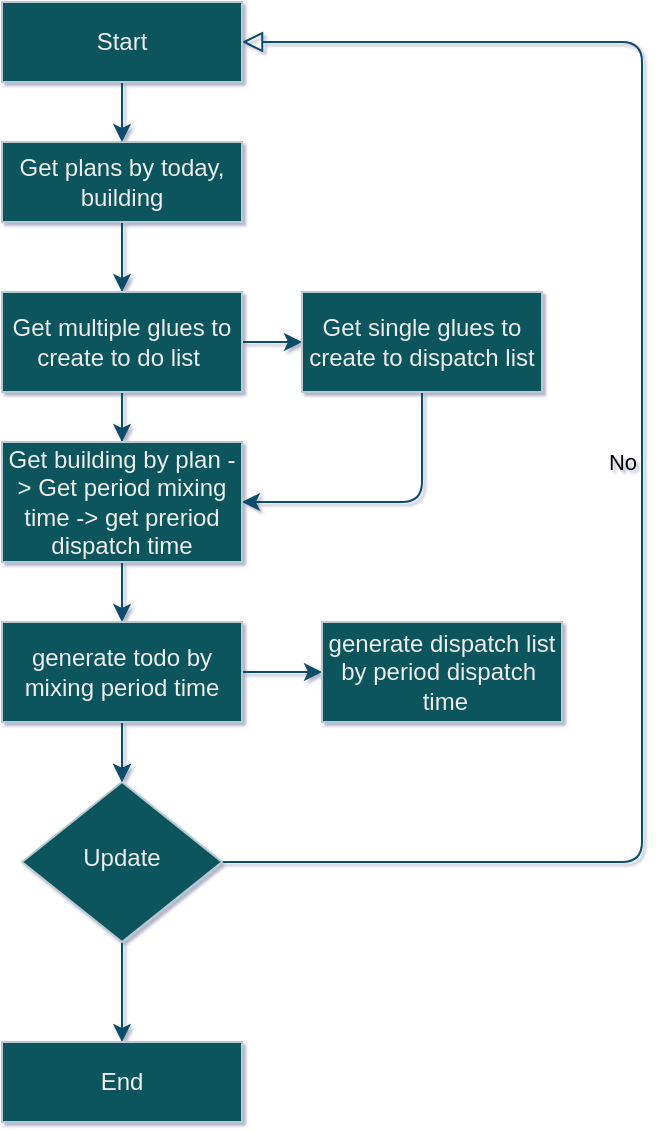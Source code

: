 <mxfile version="14.6.11" type="github">
  <diagram id="C5RBs43oDa-KdzZeNtuy" name="Page-1">
    <mxGraphModel dx="782" dy="738" grid="1" gridSize="10" guides="1" tooltips="1" connect="1" arrows="1" fold="1" page="1" pageScale="1" pageWidth="827" pageHeight="1169" background="none" math="0" shadow="1">
      <root>
        <mxCell id="WIyWlLk6GJQsqaUBKTNV-0" />
        <mxCell id="WIyWlLk6GJQsqaUBKTNV-1" parent="WIyWlLk6GJQsqaUBKTNV-0" />
        <mxCell id="rSn-ZSzqpwMadRAzx46i-14" value="" style="edgeStyle=orthogonalEdgeStyle;orthogonalLoop=1;jettySize=auto;html=1;entryX=0.5;entryY=0;entryDx=0;entryDy=0;strokeColor=#0B4D6A;" edge="1" parent="WIyWlLk6GJQsqaUBKTNV-1" source="WIyWlLk6GJQsqaUBKTNV-3" target="rSn-ZSzqpwMadRAzx46i-2">
          <mxGeometry relative="1" as="geometry">
            <mxPoint x="220" y="230" as="targetPoint" />
          </mxGeometry>
        </mxCell>
        <mxCell id="rSn-ZSzqpwMadRAzx46i-15" style="edgeStyle=orthogonalEdgeStyle;orthogonalLoop=1;jettySize=auto;html=1;entryX=0.5;entryY=0;entryDx=0;entryDy=0;strokeColor=#0B4D6A;" edge="1" parent="WIyWlLk6GJQsqaUBKTNV-1" source="WIyWlLk6GJQsqaUBKTNV-3" target="rSn-ZSzqpwMadRAzx46i-8">
          <mxGeometry relative="1" as="geometry" />
        </mxCell>
        <mxCell id="WIyWlLk6GJQsqaUBKTNV-3" value="Get plans by today, building" style="whiteSpace=wrap;html=1;fontSize=12;glass=0;strokeWidth=1;shadow=0;fillColor=#09555B;strokeColor=#BAC8D3;fontColor=#EEEEEE;" parent="WIyWlLk6GJQsqaUBKTNV-1" vertex="1">
          <mxGeometry x="160" y="80" width="120" height="40" as="geometry" />
        </mxCell>
        <mxCell id="WIyWlLk6GJQsqaUBKTNV-5" value="No" style="edgeStyle=orthogonalEdgeStyle;html=1;jettySize=auto;orthogonalLoop=1;fontSize=11;endArrow=block;endFill=0;endSize=8;strokeWidth=1;shadow=0;labelBackgroundColor=none;entryX=1;entryY=0.5;entryDx=0;entryDy=0;strokeColor=#0B4D6A;" parent="WIyWlLk6GJQsqaUBKTNV-1" source="WIyWlLk6GJQsqaUBKTNV-6" target="rSn-ZSzqpwMadRAzx46i-0" edge="1">
          <mxGeometry y="10" relative="1" as="geometry">
            <mxPoint as="offset" />
            <mxPoint x="570" y="40" as="targetPoint" />
            <Array as="points">
              <mxPoint x="480" y="440" />
              <mxPoint x="480" y="30" />
            </Array>
          </mxGeometry>
        </mxCell>
        <mxCell id="rSn-ZSzqpwMadRAzx46i-26" style="edgeStyle=orthogonalEdgeStyle;orthogonalLoop=1;jettySize=auto;html=1;exitX=0.5;exitY=1;exitDx=0;exitDy=0;strokeColor=#0B4D6A;" edge="1" parent="WIyWlLk6GJQsqaUBKTNV-1" source="WIyWlLk6GJQsqaUBKTNV-6" target="WIyWlLk6GJQsqaUBKTNV-11">
          <mxGeometry relative="1" as="geometry" />
        </mxCell>
        <mxCell id="WIyWlLk6GJQsqaUBKTNV-6" value="Update" style="rhombus;whiteSpace=wrap;html=1;shadow=0;fontFamily=Helvetica;fontSize=12;align=center;strokeWidth=1;spacing=6;spacingTop=-4;fillColor=#09555B;strokeColor=#BAC8D3;fontColor=#EEEEEE;" parent="WIyWlLk6GJQsqaUBKTNV-1" vertex="1">
          <mxGeometry x="170" y="400" width="100" height="80" as="geometry" />
        </mxCell>
        <mxCell id="WIyWlLk6GJQsqaUBKTNV-11" value="End" style="whiteSpace=wrap;html=1;fontSize=12;glass=0;strokeWidth=1;shadow=0;fillColor=#09555B;strokeColor=#BAC8D3;fontColor=#EEEEEE;" parent="WIyWlLk6GJQsqaUBKTNV-1" vertex="1">
          <mxGeometry x="160" y="530" width="120" height="40" as="geometry" />
        </mxCell>
        <mxCell id="rSn-ZSzqpwMadRAzx46i-1" value="" style="edgeStyle=orthogonalEdgeStyle;orthogonalLoop=1;jettySize=auto;html=1;strokeColor=#0B4D6A;" edge="1" parent="WIyWlLk6GJQsqaUBKTNV-1" source="rSn-ZSzqpwMadRAzx46i-0" target="WIyWlLk6GJQsqaUBKTNV-3">
          <mxGeometry relative="1" as="geometry" />
        </mxCell>
        <mxCell id="rSn-ZSzqpwMadRAzx46i-0" value="Start" style="whiteSpace=wrap;html=1;fontSize=12;glass=0;strokeWidth=1;shadow=0;fillColor=#09555B;strokeColor=#BAC8D3;fontColor=#EEEEEE;" vertex="1" parent="WIyWlLk6GJQsqaUBKTNV-1">
          <mxGeometry x="160" y="10" width="120" height="40" as="geometry" />
        </mxCell>
        <mxCell id="rSn-ZSzqpwMadRAzx46i-18" value="" style="edgeStyle=orthogonalEdgeStyle;orthogonalLoop=1;jettySize=auto;html=1;strokeColor=#0B4D6A;" edge="1" parent="WIyWlLk6GJQsqaUBKTNV-1" source="rSn-ZSzqpwMadRAzx46i-2" target="rSn-ZSzqpwMadRAzx46i-16">
          <mxGeometry relative="1" as="geometry" />
        </mxCell>
        <mxCell id="rSn-ZSzqpwMadRAzx46i-27" style="edgeStyle=orthogonalEdgeStyle;orthogonalLoop=1;jettySize=auto;html=1;exitX=1;exitY=0.5;exitDx=0;exitDy=0;entryX=0;entryY=0.5;entryDx=0;entryDy=0;strokeColor=#0B4D6A;" edge="1" parent="WIyWlLk6GJQsqaUBKTNV-1" source="rSn-ZSzqpwMadRAzx46i-2" target="rSn-ZSzqpwMadRAzx46i-5">
          <mxGeometry relative="1" as="geometry" />
        </mxCell>
        <mxCell id="rSn-ZSzqpwMadRAzx46i-2" value="Get multiple glues to create to do list&amp;nbsp;" style="whiteSpace=wrap;html=1;fontSize=12;glass=0;strokeWidth=1;shadow=0;fillColor=#09555B;strokeColor=#BAC8D3;fontColor=#EEEEEE;" vertex="1" parent="WIyWlLk6GJQsqaUBKTNV-1">
          <mxGeometry x="160" y="155" width="120" height="50" as="geometry" />
        </mxCell>
        <mxCell id="rSn-ZSzqpwMadRAzx46i-29" style="edgeStyle=orthogonalEdgeStyle;orthogonalLoop=1;jettySize=auto;html=1;exitX=0.5;exitY=1;exitDx=0;exitDy=0;entryX=1;entryY=0.5;entryDx=0;entryDy=0;strokeColor=#0B4D6A;" edge="1" parent="WIyWlLk6GJQsqaUBKTNV-1" source="rSn-ZSzqpwMadRAzx46i-5" target="rSn-ZSzqpwMadRAzx46i-8">
          <mxGeometry relative="1" as="geometry" />
        </mxCell>
        <mxCell id="rSn-ZSzqpwMadRAzx46i-5" value="Get single glues to create to dispatch list" style="whiteSpace=wrap;html=1;fontSize=12;glass=0;strokeWidth=1;shadow=0;fillColor=#09555B;strokeColor=#BAC8D3;fontColor=#EEEEEE;" vertex="1" parent="WIyWlLk6GJQsqaUBKTNV-1">
          <mxGeometry x="310" y="155" width="120" height="50" as="geometry" />
        </mxCell>
        <mxCell id="rSn-ZSzqpwMadRAzx46i-8" value="Get building by plan -&amp;gt; Get period mixing time -&amp;gt; get preriod dispatch time" style="whiteSpace=wrap;html=1;fontSize=12;glass=0;strokeWidth=1;shadow=0;fillColor=#09555B;strokeColor=#BAC8D3;fontColor=#EEEEEE;" vertex="1" parent="WIyWlLk6GJQsqaUBKTNV-1">
          <mxGeometry x="160" y="230" width="120" height="60" as="geometry" />
        </mxCell>
        <mxCell id="rSn-ZSzqpwMadRAzx46i-17" value="" style="edgeStyle=orthogonalEdgeStyle;orthogonalLoop=1;jettySize=auto;html=1;strokeColor=#0B4D6A;" edge="1" parent="WIyWlLk6GJQsqaUBKTNV-1" source="rSn-ZSzqpwMadRAzx46i-16" target="WIyWlLk6GJQsqaUBKTNV-6">
          <mxGeometry relative="1" as="geometry" />
        </mxCell>
        <mxCell id="rSn-ZSzqpwMadRAzx46i-20" value="" style="edgeStyle=orthogonalEdgeStyle;orthogonalLoop=1;jettySize=auto;html=1;strokeColor=#0B4D6A;" edge="1" parent="WIyWlLk6GJQsqaUBKTNV-1" source="rSn-ZSzqpwMadRAzx46i-16" target="WIyWlLk6GJQsqaUBKTNV-6">
          <mxGeometry relative="1" as="geometry" />
        </mxCell>
        <mxCell id="rSn-ZSzqpwMadRAzx46i-28" style="edgeStyle=orthogonalEdgeStyle;orthogonalLoop=1;jettySize=auto;html=1;entryX=0;entryY=0.5;entryDx=0;entryDy=0;strokeColor=#0B4D6A;" edge="1" parent="WIyWlLk6GJQsqaUBKTNV-1" source="rSn-ZSzqpwMadRAzx46i-16" target="rSn-ZSzqpwMadRAzx46i-23">
          <mxGeometry relative="1" as="geometry" />
        </mxCell>
        <mxCell id="rSn-ZSzqpwMadRAzx46i-16" value="generate todo by mixing period time" style="whiteSpace=wrap;html=1;fontSize=12;glass=0;strokeWidth=1;shadow=0;fillColor=#09555B;strokeColor=#BAC8D3;fontColor=#EEEEEE;" vertex="1" parent="WIyWlLk6GJQsqaUBKTNV-1">
          <mxGeometry x="160" y="320" width="120" height="50" as="geometry" />
        </mxCell>
        <mxCell id="rSn-ZSzqpwMadRAzx46i-23" value="generate dispatch list by period dispatch&amp;nbsp;&lt;br&gt;&amp;nbsp;time" style="whiteSpace=wrap;html=1;fontSize=12;glass=0;strokeWidth=1;shadow=0;fillColor=#09555B;strokeColor=#BAC8D3;fontColor=#EEEEEE;" vertex="1" parent="WIyWlLk6GJQsqaUBKTNV-1">
          <mxGeometry x="320" y="320" width="120" height="50" as="geometry" />
        </mxCell>
      </root>
    </mxGraphModel>
  </diagram>
</mxfile>
